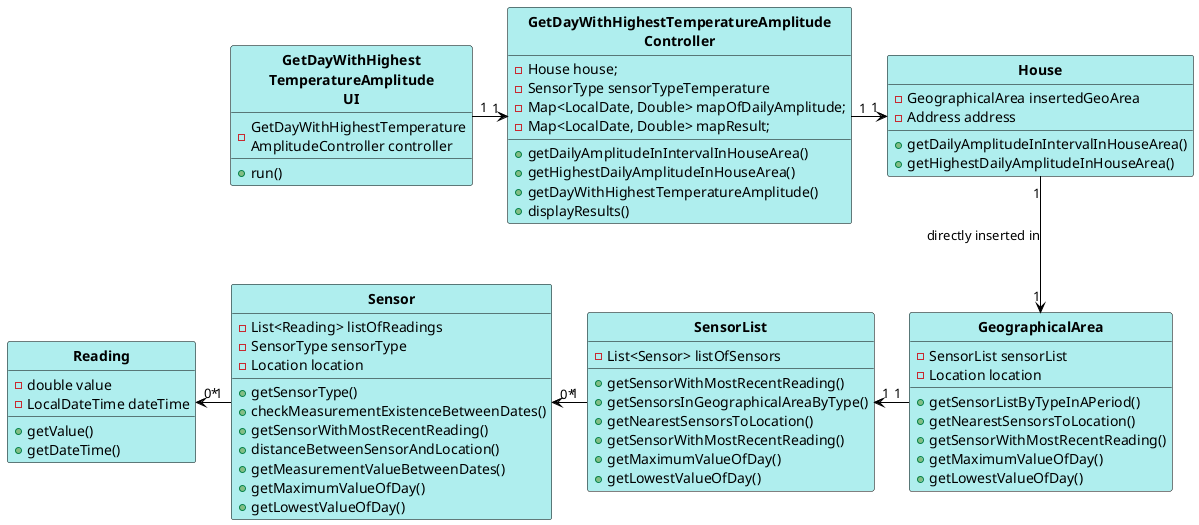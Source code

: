 @startuml
skinparam linetype ortho

skinparam class {
	BackgroundColor PaleTurquoise
	ArrowColor Black
	BorderColor Black
	FontStyle Bold
}

hide circle

GetDayWithHighest\nTemperatureAmplitude\nUI "1" -> "1" GetDayWithHighestTemperatureAmplitude\nController
GetDayWithHighestTemperatureAmplitude\nController "1" -right-> "1" House
House "1" --> "1" GeographicalArea : directly inserted in
GeographicalArea "1" -left-> "1" SensorList
SensorList "1" -left-> "0*" Sensor
Sensor "1" -left-> "0*" Reading

Class GetDayWithHighest\nTemperatureAmplitude\nUI {
- GetDayWithHighestTemperature\nAmplitudeController controller
+run()
}

Class GetDayWithHighestTemperatureAmplitude\nController {
- House house;
- SensorType sensorTypeTemperature
- Map<LocalDate, Double> mapOfDailyAmplitude;
- Map<LocalDate, Double> mapResult;
+getDailyAmplitudeInIntervalInHouseArea()
+getHighestDailyAmplitudeInHouseArea()
+getDayWithHighestTemperatureAmplitude()
+displayResults()
}

Class House {
-GeographicalArea insertedGeoArea
-Address address
+getDailyAmplitudeInIntervalInHouseArea()
+getHighestDailyAmplitudeInHouseArea()
}

Class GeographicalArea {
-SensorList sensorList
-Location location
+getSensorListByTypeInAPeriod()
+getNearestSensorsToLocation()
+getSensorWithMostRecentReading()
+getMaximumValueOfDay()
+getLowestValueOfDay()
}

Class SensorList {
-List<Sensor> listOfSensors
+getSensorWithMostRecentReading()
+getSensorsInGeographicalAreaByType()
+getNearestSensorsToLocation()
+getSensorWithMostRecentReading()
+getMaximumValueOfDay()
+getLowestValueOfDay()
}

Class Sensor {
-List<Reading> listOfReadings
-SensorType sensorType
-Location location
+getSensorType()
+checkMeasurementExistenceBetweenDates()
+getSensorWithMostRecentReading()
+distanceBetweenSensorAndLocation()
+getMeasurementValueBetweenDates()
+getMaximumValueOfDay()
+getLowestValueOfDay()
}

Class Reading {
-double value
-LocalDateTime dateTime
+getValue()
+getDateTime()
}

@enduml